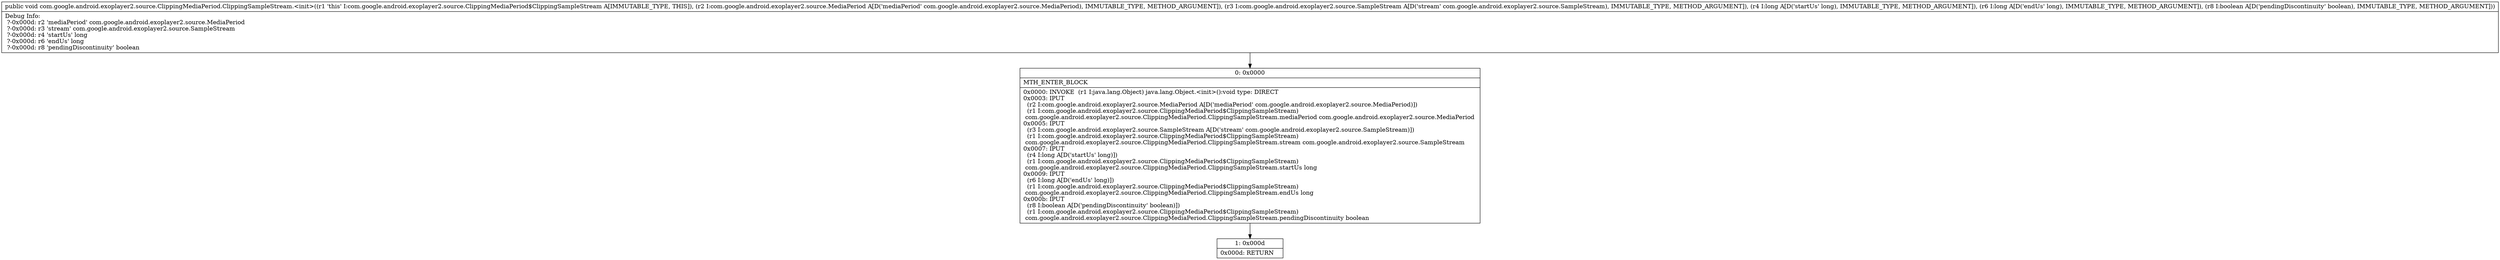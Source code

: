 digraph "CFG forcom.google.android.exoplayer2.source.ClippingMediaPeriod.ClippingSampleStream.\<init\>(Lcom\/google\/android\/exoplayer2\/source\/MediaPeriod;Lcom\/google\/android\/exoplayer2\/source\/SampleStream;JJZ)V" {
Node_0 [shape=record,label="{0\:\ 0x0000|MTH_ENTER_BLOCK\l|0x0000: INVOKE  (r1 I:java.lang.Object) java.lang.Object.\<init\>():void type: DIRECT \l0x0003: IPUT  \l  (r2 I:com.google.android.exoplayer2.source.MediaPeriod A[D('mediaPeriod' com.google.android.exoplayer2.source.MediaPeriod)])\l  (r1 I:com.google.android.exoplayer2.source.ClippingMediaPeriod$ClippingSampleStream)\l com.google.android.exoplayer2.source.ClippingMediaPeriod.ClippingSampleStream.mediaPeriod com.google.android.exoplayer2.source.MediaPeriod \l0x0005: IPUT  \l  (r3 I:com.google.android.exoplayer2.source.SampleStream A[D('stream' com.google.android.exoplayer2.source.SampleStream)])\l  (r1 I:com.google.android.exoplayer2.source.ClippingMediaPeriod$ClippingSampleStream)\l com.google.android.exoplayer2.source.ClippingMediaPeriod.ClippingSampleStream.stream com.google.android.exoplayer2.source.SampleStream \l0x0007: IPUT  \l  (r4 I:long A[D('startUs' long)])\l  (r1 I:com.google.android.exoplayer2.source.ClippingMediaPeriod$ClippingSampleStream)\l com.google.android.exoplayer2.source.ClippingMediaPeriod.ClippingSampleStream.startUs long \l0x0009: IPUT  \l  (r6 I:long A[D('endUs' long)])\l  (r1 I:com.google.android.exoplayer2.source.ClippingMediaPeriod$ClippingSampleStream)\l com.google.android.exoplayer2.source.ClippingMediaPeriod.ClippingSampleStream.endUs long \l0x000b: IPUT  \l  (r8 I:boolean A[D('pendingDiscontinuity' boolean)])\l  (r1 I:com.google.android.exoplayer2.source.ClippingMediaPeriod$ClippingSampleStream)\l com.google.android.exoplayer2.source.ClippingMediaPeriod.ClippingSampleStream.pendingDiscontinuity boolean \l}"];
Node_1 [shape=record,label="{1\:\ 0x000d|0x000d: RETURN   \l}"];
MethodNode[shape=record,label="{public void com.google.android.exoplayer2.source.ClippingMediaPeriod.ClippingSampleStream.\<init\>((r1 'this' I:com.google.android.exoplayer2.source.ClippingMediaPeriod$ClippingSampleStream A[IMMUTABLE_TYPE, THIS]), (r2 I:com.google.android.exoplayer2.source.MediaPeriod A[D('mediaPeriod' com.google.android.exoplayer2.source.MediaPeriod), IMMUTABLE_TYPE, METHOD_ARGUMENT]), (r3 I:com.google.android.exoplayer2.source.SampleStream A[D('stream' com.google.android.exoplayer2.source.SampleStream), IMMUTABLE_TYPE, METHOD_ARGUMENT]), (r4 I:long A[D('startUs' long), IMMUTABLE_TYPE, METHOD_ARGUMENT]), (r6 I:long A[D('endUs' long), IMMUTABLE_TYPE, METHOD_ARGUMENT]), (r8 I:boolean A[D('pendingDiscontinuity' boolean), IMMUTABLE_TYPE, METHOD_ARGUMENT]))  | Debug Info:\l  ?\-0x000d: r2 'mediaPeriod' com.google.android.exoplayer2.source.MediaPeriod\l  ?\-0x000d: r3 'stream' com.google.android.exoplayer2.source.SampleStream\l  ?\-0x000d: r4 'startUs' long\l  ?\-0x000d: r6 'endUs' long\l  ?\-0x000d: r8 'pendingDiscontinuity' boolean\l}"];
MethodNode -> Node_0;
Node_0 -> Node_1;
}

